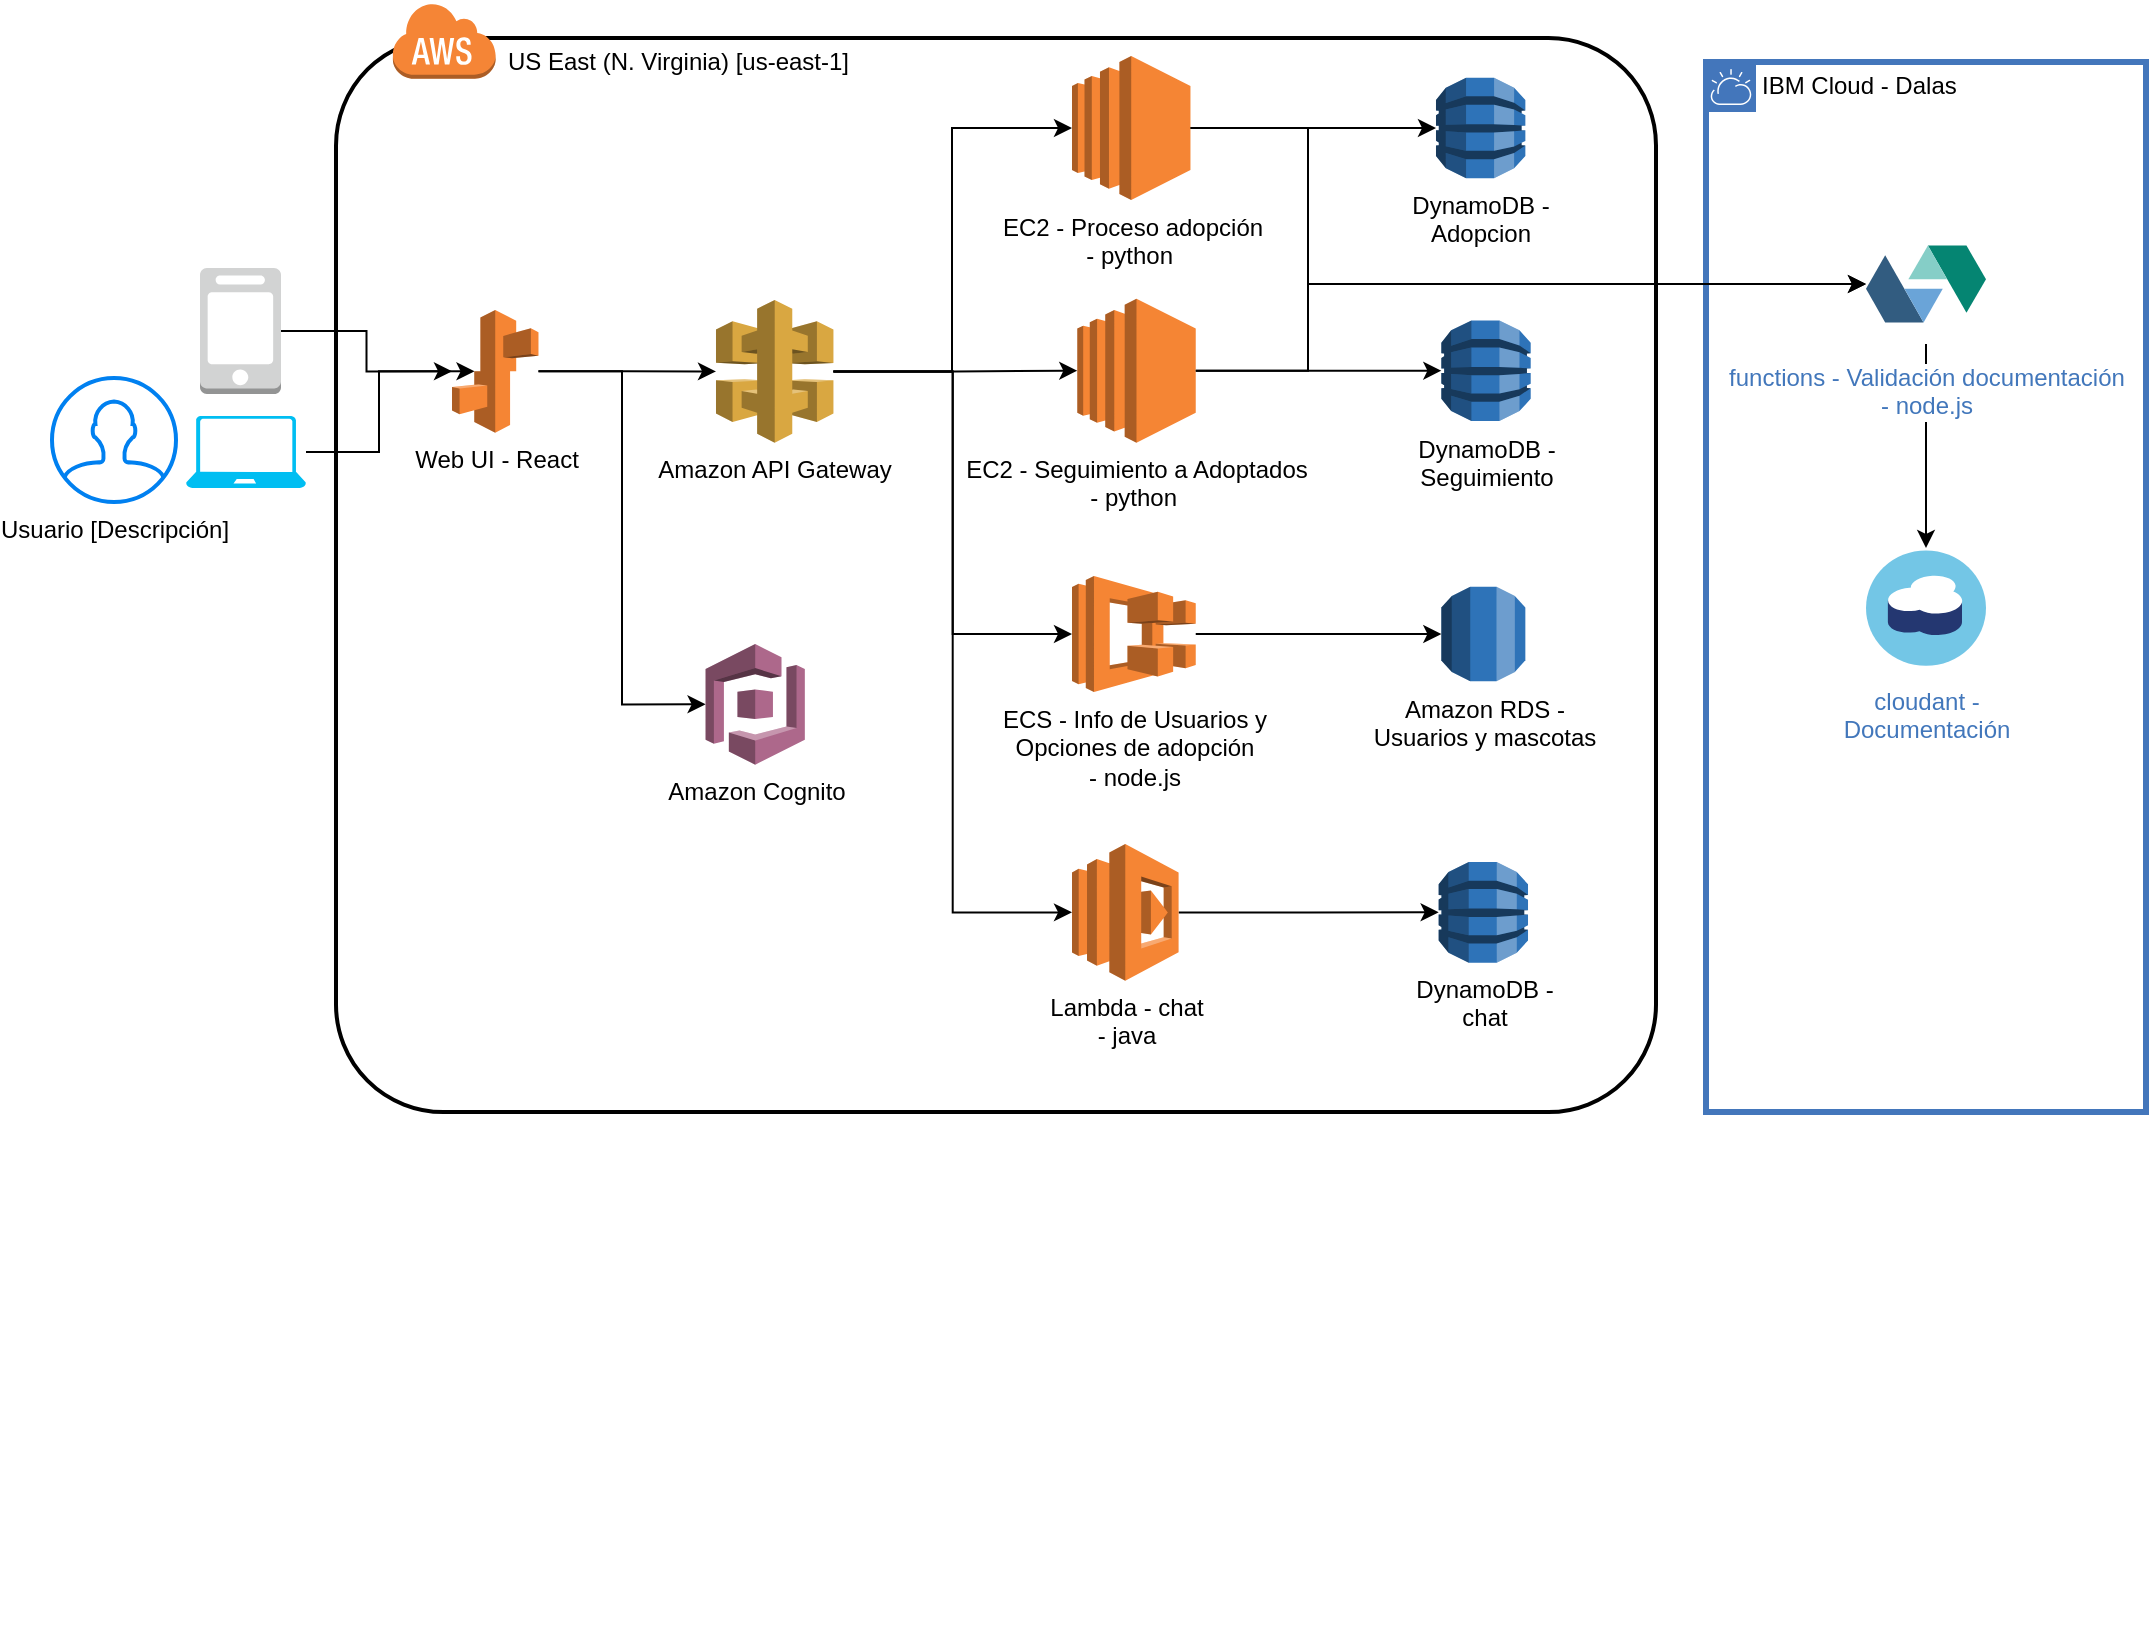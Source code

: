 <mxfile version="14.0.1" type="device"><diagram id="TSc8M2aQanpHi99RWJcm" name="Page-1"><mxGraphModel dx="1038" dy="580" grid="0" gridSize="10" guides="1" tooltips="1" connect="1" arrows="1" fold="1" page="1" pageScale="1" pageWidth="850" pageHeight="1100" math="0" shadow="0"><root><mxCell id="0"/><mxCell id="1" parent="0"/><mxCell id="v8qC128liEodUwgJ5zLA-15" value="" style="group" parent="1" vertex="1" connectable="0"><mxGeometry x="185" y="39" width="660" height="817" as="geometry"/></mxCell><mxCell id="v8qC128liEodUwgJ5zLA-13" value="" style="rounded=1;arcSize=10;dashed=0;fillColor=none;gradientColor=none;strokeWidth=2;" parent="v8qC128liEodUwgJ5zLA-15" vertex="1"><mxGeometry x="-2" y="18" width="660" height="537.04" as="geometry"/></mxCell><mxCell id="v8qC128liEodUwgJ5zLA-14" value="" style="dashed=0;html=1;shape=mxgraph.aws3.cloud;fillColor=#F58536;gradientColor=none;dashed=0;" parent="v8qC128liEodUwgJ5zLA-15" vertex="1"><mxGeometry x="26" width="51.82" height="38.35" as="geometry"/></mxCell><mxCell id="v8qC128liEodUwgJ5zLA-16" value="US East (N. Virginia) [us-east-1]" style="text;whiteSpace=wrap;html=1;" parent="v8qC128liEodUwgJ5zLA-15" vertex="1"><mxGeometry x="81.822" y="15.765" width="219.197" height="28.153" as="geometry"/></mxCell><mxCell id="v8qC128liEodUwgJ5zLA-21" value="DynamoDB - &lt;br&gt;chat" style="outlineConnect=0;dashed=0;verticalLabelPosition=bottom;verticalAlign=top;align=center;html=1;shape=mxgraph.aws3.dynamo_db;fillColor=#2E73B8;gradientColor=none;" parent="v8qC128liEodUwgJ5zLA-15" vertex="1"><mxGeometry x="549.327" y="430.048" width="44.684" height="50.274" as="geometry"/></mxCell><mxCell id="v8qC128liEodUwgJ5zLA-22" value="Amazon RDS - &lt;br&gt;Usuarios y mascotas" style="outlineConnect=0;dashed=0;verticalLabelPosition=bottom;verticalAlign=top;align=center;html=1;shape=mxgraph.aws3.rds;fillColor=#2E73B8;gradientColor=none;" parent="v8qC128liEodUwgJ5zLA-15" vertex="1"><mxGeometry x="550.667" y="292.373" width="42.009" height="47.258" as="geometry"/></mxCell><mxCell id="v8qC128liEodUwgJ5zLA-44" style="edgeStyle=orthogonalEdgeStyle;rounded=0;orthogonalLoop=1;jettySize=auto;html=1;" parent="v8qC128liEodUwgJ5zLA-15" source="v8qC128liEodUwgJ5zLA-18" target="v8qC128liEodUwgJ5zLA-21" edge="1"><mxGeometry relative="1" as="geometry"/></mxCell><mxCell id="v8qC128liEodUwgJ5zLA-18" value="Lambda - chat&lt;br&gt;- java" style="outlineConnect=0;dashed=0;verticalLabelPosition=bottom;verticalAlign=top;align=center;html=1;shape=mxgraph.aws3.lambda;fillColor=#F58534;gradientColor=none;" parent="v8qC128liEodUwgJ5zLA-15" vertex="1"><mxGeometry x="366.002" y="421.0" width="53.291" height="68.373" as="geometry"/></mxCell><mxCell id="v8qC128liEodUwgJ5zLA-45" style="edgeStyle=orthogonalEdgeStyle;rounded=0;orthogonalLoop=1;jettySize=auto;html=1;entryX=0;entryY=0.5;entryDx=0;entryDy=0;entryPerimeter=0;" parent="v8qC128liEodUwgJ5zLA-15" source="v8qC128liEodUwgJ5zLA-20" target="v8qC128liEodUwgJ5zLA-18" edge="1"><mxGeometry relative="1" as="geometry"/></mxCell><mxCell id="v8qC128liEodUwgJ5zLA-46" style="edgeStyle=orthogonalEdgeStyle;rounded=0;orthogonalLoop=1;jettySize=auto;html=1;entryX=0;entryY=0.5;entryDx=0;entryDy=0;entryPerimeter=0;" parent="v8qC128liEodUwgJ5zLA-15" source="v8qC128liEodUwgJ5zLA-20" target="v8qC128liEodUwgJ5zLA-34" edge="1"><mxGeometry relative="1" as="geometry"/></mxCell><mxCell id="v8qC128liEodUwgJ5zLA-47" style="edgeStyle=orthogonalEdgeStyle;rounded=0;orthogonalLoop=1;jettySize=auto;html=1;entryX=0;entryY=0.5;entryDx=0;entryDy=0;entryPerimeter=0;" parent="v8qC128liEodUwgJ5zLA-15" source="v8qC128liEodUwgJ5zLA-20" target="v8qC128liEodUwgJ5zLA-43" edge="1"><mxGeometry relative="1" as="geometry"><Array as="points"><mxPoint x="306" y="185"/><mxPoint x="306" y="63"/></Array></mxGeometry></mxCell><mxCell id="-8XbL1ZFzGYLxcRlFS9n-6" style="edgeStyle=orthogonalEdgeStyle;rounded=0;orthogonalLoop=1;jettySize=auto;html=1;entryX=0;entryY=0.5;entryDx=0;entryDy=0;entryPerimeter=0;" edge="1" parent="v8qC128liEodUwgJ5zLA-15" source="v8qC128liEodUwgJ5zLA-20" target="-8XbL1ZFzGYLxcRlFS9n-1"><mxGeometry relative="1" as="geometry"/></mxCell><mxCell id="v8qC128liEodUwgJ5zLA-20" value="Amazon API Gateway" style="outlineConnect=0;dashed=0;verticalLabelPosition=bottom;verticalAlign=top;align=center;html=1;shape=mxgraph.aws3.api_gateway;fillColor=#D9A741;gradientColor=none;" parent="v8qC128liEodUwgJ5zLA-15" vertex="1"><mxGeometry x="187.997" y="148.971" width="58.721" height="71.389" as="geometry"/></mxCell><mxCell id="v8qC128liEodUwgJ5zLA-19" value="Amazon Cognito" style="outlineConnect=0;dashed=0;verticalLabelPosition=bottom;verticalAlign=top;align=center;html=1;shape=mxgraph.aws3.cognito;fillColor=#AD688B;gradientColor=none;" parent="v8qC128liEodUwgJ5zLA-15" vertex="1"><mxGeometry x="182.786" y="320.997" width="49.631" height="60.329" as="geometry"/></mxCell><mxCell id="v8qC128liEodUwgJ5zLA-48" style="edgeStyle=orthogonalEdgeStyle;rounded=0;orthogonalLoop=1;jettySize=auto;html=1;" parent="v8qC128liEodUwgJ5zLA-15" source="v8qC128liEodUwgJ5zLA-17" target="v8qC128liEodUwgJ5zLA-20" edge="1"><mxGeometry relative="1" as="geometry"/></mxCell><mxCell id="v8qC128liEodUwgJ5zLA-54" style="edgeStyle=orthogonalEdgeStyle;rounded=0;orthogonalLoop=1;jettySize=auto;html=1;entryX=0;entryY=0.5;entryDx=0;entryDy=0;entryPerimeter=0;" parent="v8qC128liEodUwgJ5zLA-15" source="v8qC128liEodUwgJ5zLA-17" target="v8qC128liEodUwgJ5zLA-19" edge="1"><mxGeometry relative="1" as="geometry"/></mxCell><mxCell id="v8qC128liEodUwgJ5zLA-17" value="Web UI - React" style="outlineConnect=0;dashed=0;verticalLabelPosition=bottom;verticalAlign=top;align=center;html=1;shape=mxgraph.aws3.elastic_beanstalk;fillColor=#F58534;gradientColor=none;" parent="v8qC128liEodUwgJ5zLA-15" vertex="1"><mxGeometry x="56.003" y="153.995" width="43.236" height="61.334" as="geometry"/></mxCell><mxCell id="v8qC128liEodUwgJ5zLA-62" style="edgeStyle=orthogonalEdgeStyle;rounded=0;orthogonalLoop=1;jettySize=auto;html=1;entryX=0;entryY=0.5;entryDx=0;entryDy=0;entryPerimeter=0;" parent="v8qC128liEodUwgJ5zLA-15" source="v8qC128liEodUwgJ5zLA-34" target="v8qC128liEodUwgJ5zLA-22" edge="1"><mxGeometry relative="1" as="geometry"/></mxCell><mxCell id="v8qC128liEodUwgJ5zLA-34" value="ECS - Info de Usuarios y &lt;br&gt;Opciones de adopción&lt;br&gt;- node.js" style="outlineConnect=0;dashed=0;verticalLabelPosition=bottom;verticalAlign=top;align=center;html=1;shape=mxgraph.aws3.ecs;fillColor=#F58534;gradientColor=none;" parent="v8qC128liEodUwgJ5zLA-15" vertex="1"><mxGeometry x="366.0" y="287.0" width="61.87" height="58" as="geometry"/></mxCell><mxCell id="v8qC128liEodUwgJ5zLA-64" style="edgeStyle=orthogonalEdgeStyle;rounded=0;orthogonalLoop=1;jettySize=auto;html=1;entryX=0;entryY=0.5;entryDx=0;entryDy=0;entryPerimeter=0;" parent="v8qC128liEodUwgJ5zLA-15" source="v8qC128liEodUwgJ5zLA-43" target="v8qC128liEodUwgJ5zLA-63" edge="1"><mxGeometry relative="1" as="geometry"/></mxCell><mxCell id="v8qC128liEodUwgJ5zLA-43" value="EC2 - Proceso adopción&lt;br&gt;- python&amp;nbsp;" style="outlineConnect=0;dashed=0;verticalLabelPosition=bottom;verticalAlign=top;align=center;html=1;shape=mxgraph.aws3.ec2;fillColor=#F58534;gradientColor=none;dashPattern=1 1;" parent="v8qC128liEodUwgJ5zLA-15" vertex="1"><mxGeometry x="366" y="27" width="59.23" height="72" as="geometry"/></mxCell><mxCell id="v8qC128liEodUwgJ5zLA-63" value="DynamoDB - &lt;br&gt;Adopcion" style="outlineConnect=0;dashed=0;verticalLabelPosition=bottom;verticalAlign=top;align=center;html=1;shape=mxgraph.aws3.dynamo_db;fillColor=#2E73B8;gradientColor=none;" parent="v8qC128liEodUwgJ5zLA-15" vertex="1"><mxGeometry x="547.997" y="37.868" width="44.684" height="50.274" as="geometry"/></mxCell><mxCell id="-8XbL1ZFzGYLxcRlFS9n-5" style="edgeStyle=orthogonalEdgeStyle;rounded=0;orthogonalLoop=1;jettySize=auto;html=1;entryX=0;entryY=0.5;entryDx=0;entryDy=0;entryPerimeter=0;" edge="1" parent="v8qC128liEodUwgJ5zLA-15" source="-8XbL1ZFzGYLxcRlFS9n-1" target="-8XbL1ZFzGYLxcRlFS9n-2"><mxGeometry relative="1" as="geometry"/></mxCell><mxCell id="-8XbL1ZFzGYLxcRlFS9n-1" value="EC2 - Seguimiento a Adoptados&lt;br&gt;- python&amp;nbsp;" style="outlineConnect=0;dashed=0;verticalLabelPosition=bottom;verticalAlign=top;align=center;html=1;shape=mxgraph.aws3.ec2;fillColor=#F58534;gradientColor=none;dashPattern=1 1;" vertex="1" parent="v8qC128liEodUwgJ5zLA-15"><mxGeometry x="368.64" y="148.36" width="59.23" height="72" as="geometry"/></mxCell><mxCell id="-8XbL1ZFzGYLxcRlFS9n-2" value="DynamoDB - &lt;br&gt;Seguimiento" style="outlineConnect=0;dashed=0;verticalLabelPosition=bottom;verticalAlign=top;align=center;html=1;shape=mxgraph.aws3.dynamo_db;fillColor=#2E73B8;gradientColor=none;" vertex="1" parent="v8qC128liEodUwgJ5zLA-15"><mxGeometry x="550.667" y="159.228" width="44.684" height="50.274" as="geometry"/></mxCell><mxCell id="v8qC128liEodUwgJ5zLA-23" value="Usuario [Descripción]" style="html=1;verticalLabelPosition=bottom;align=center;labelBackgroundColor=#ffffff;verticalAlign=top;strokeWidth=2;strokeColor=#0080F0;shadow=0;dashed=0;shape=mxgraph.ios7.icons.user;" parent="1" vertex="1"><mxGeometry x="41" y="227" width="62" height="62" as="geometry"/></mxCell><mxCell id="v8qC128liEodUwgJ5zLA-52" style="edgeStyle=orthogonalEdgeStyle;rounded=0;orthogonalLoop=1;jettySize=auto;html=1;entryX=0.26;entryY=0.5;entryDx=0;entryDy=0;entryPerimeter=0;" parent="1" source="v8qC128liEodUwgJ5zLA-49" target="v8qC128liEodUwgJ5zLA-17" edge="1"><mxGeometry relative="1" as="geometry"/></mxCell><mxCell id="v8qC128liEodUwgJ5zLA-49" value="" style="outlineConnect=0;dashed=0;verticalLabelPosition=bottom;verticalAlign=top;align=center;html=1;shape=mxgraph.aws3.mobile_client;fillColor=#D2D3D3;gradientColor=none;dashPattern=1 1;" parent="1" vertex="1"><mxGeometry x="115" y="172" width="40.5" height="63" as="geometry"/></mxCell><mxCell id="v8qC128liEodUwgJ5zLA-53" style="edgeStyle=orthogonalEdgeStyle;rounded=0;orthogonalLoop=1;jettySize=auto;html=1;" parent="1" source="v8qC128liEodUwgJ5zLA-50" target="v8qC128liEodUwgJ5zLA-17" edge="1"><mxGeometry relative="1" as="geometry"/></mxCell><mxCell id="v8qC128liEodUwgJ5zLA-50" value="" style="verticalLabelPosition=bottom;html=1;verticalAlign=top;align=center;strokeColor=none;fillColor=#00BEF2;shape=mxgraph.azure.laptop;pointerEvents=1;dashed=1;dashPattern=1 1;" parent="1" vertex="1"><mxGeometry x="108" y="246" width="60" height="36" as="geometry"/></mxCell><mxCell id="v8qC128liEodUwgJ5zLA-8" value="IBM Cloud - Dalas" style="shape=mxgraph.ibm.box;prType=cloud;fontStyle=0;verticalAlign=top;align=left;spacingLeft=32;spacingTop=4;fillColor=none;rounded=0;whiteSpace=wrap;html=1;strokeColor=#4376BB;strokeWidth=3;dashed=0;container=1;spacing=-4;collapsible=0;expand=0;recursiveResize=0;" parent="1" vertex="1"><mxGeometry x="868" y="69" width="220" height="525" as="geometry"/></mxCell><mxCell id="v8qC128liEodUwgJ5zLA-66" style="edgeStyle=orthogonalEdgeStyle;rounded=0;orthogonalLoop=1;jettySize=auto;html=1;" parent="v8qC128liEodUwgJ5zLA-8" source="v8qC128liEodUwgJ5zLA-55" target="v8qC128liEodUwgJ5zLA-58" edge="1"><mxGeometry relative="1" as="geometry"/></mxCell><mxCell id="v8qC128liEodUwgJ5zLA-55" value="functions - Validación documentación&lt;br&gt;- node.js" style="aspect=fixed;perimeter=ellipsePerimeter;html=1;align=center;shadow=0;dashed=0;fontColor=#4277BB;labelBackgroundColor=#ffffff;fontSize=12;spacingTop=3;image;image=img/lib/ibm/miscellaneous/openwhisk.svg;dashPattern=1 1;" parent="v8qC128liEodUwgJ5zLA-8" vertex="1"><mxGeometry x="80" y="81" width="60" height="60" as="geometry"/></mxCell><mxCell id="v8qC128liEodUwgJ5zLA-58" value="cloudant - &lt;br&gt;Documentación" style="aspect=fixed;perimeter=ellipsePerimeter;html=1;align=center;shadow=0;dashed=0;fontColor=#4277BB;labelBackgroundColor=#ffffff;fontSize=12;spacingTop=3;image;image=img/lib/ibm/miscellaneous/cloudant.svg;dashPattern=1 1;" parent="v8qC128liEodUwgJ5zLA-8" vertex="1"><mxGeometry x="80" y="243" width="60" height="60" as="geometry"/></mxCell><mxCell id="v8qC128liEodUwgJ5zLA-65" style="edgeStyle=orthogonalEdgeStyle;rounded=0;orthogonalLoop=1;jettySize=auto;html=1;entryX=0;entryY=0.5;entryDx=0;entryDy=0;" parent="1" source="v8qC128liEodUwgJ5zLA-43" target="v8qC128liEodUwgJ5zLA-55" edge="1"><mxGeometry relative="1" as="geometry"><Array as="points"><mxPoint x="669" y="102"/><mxPoint x="669" y="180"/></Array></mxGeometry></mxCell><mxCell id="-8XbL1ZFzGYLxcRlFS9n-7" style="edgeStyle=orthogonalEdgeStyle;rounded=0;orthogonalLoop=1;jettySize=auto;html=1;" edge="1" parent="1" source="-8XbL1ZFzGYLxcRlFS9n-1" target="v8qC128liEodUwgJ5zLA-55"><mxGeometry relative="1" as="geometry"><Array as="points"><mxPoint x="669" y="223"/><mxPoint x="669" y="180"/></Array></mxGeometry></mxCell></root></mxGraphModel></diagram></mxfile>